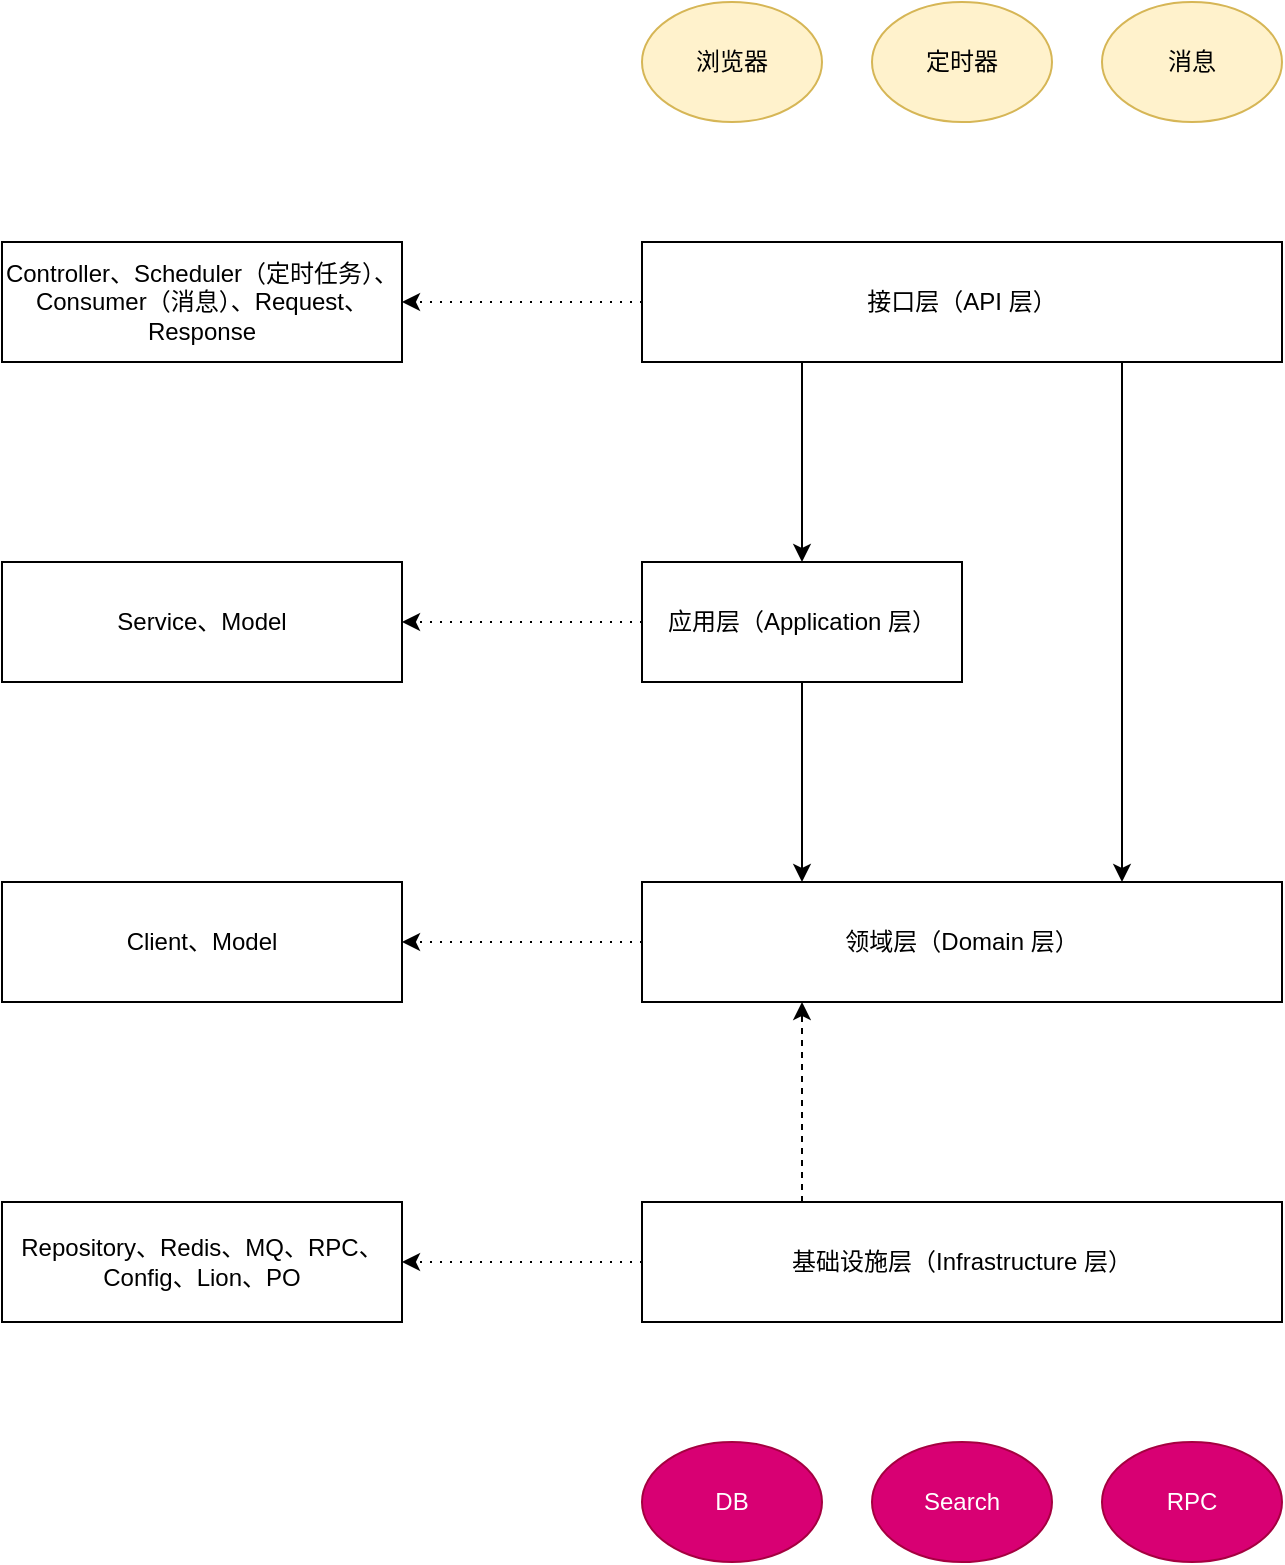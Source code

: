 <mxfile version="26.2.14" pages="2">
  <diagram name="第 1 页" id="vO-eD6KKvzTkX6DKicCA">
    <mxGraphModel dx="2066" dy="1126" grid="1" gridSize="10" guides="1" tooltips="1" connect="1" arrows="1" fold="1" page="1" pageScale="1" pageWidth="827" pageHeight="1169" math="0" shadow="0">
      <root>
        <mxCell id="0" />
        <mxCell id="1" parent="0" />
        <mxCell id="B62NhB9mAWzKzmFTvFXY-9" style="edgeStyle=orthogonalEdgeStyle;rounded=0;orthogonalLoop=1;jettySize=auto;html=1;exitX=0.25;exitY=1;exitDx=0;exitDy=0;" parent="1" source="B62NhB9mAWzKzmFTvFXY-1" target="B62NhB9mAWzKzmFTvFXY-2" edge="1">
          <mxGeometry relative="1" as="geometry" />
        </mxCell>
        <mxCell id="B62NhB9mAWzKzmFTvFXY-12" style="edgeStyle=orthogonalEdgeStyle;rounded=0;orthogonalLoop=1;jettySize=auto;html=1;exitX=0.75;exitY=1;exitDx=0;exitDy=0;entryX=0.75;entryY=0;entryDx=0;entryDy=0;" parent="1" source="B62NhB9mAWzKzmFTvFXY-1" target="B62NhB9mAWzKzmFTvFXY-3" edge="1">
          <mxGeometry relative="1" as="geometry" />
        </mxCell>
        <mxCell id="9WPtRMABWArLWFUFdW_Y-5" style="edgeStyle=orthogonalEdgeStyle;rounded=0;orthogonalLoop=1;jettySize=auto;html=1;exitX=0;exitY=0.5;exitDx=0;exitDy=0;entryX=1;entryY=0.5;entryDx=0;entryDy=0;dashed=1;dashPattern=1 4;" edge="1" parent="1" source="B62NhB9mAWzKzmFTvFXY-1" target="9WPtRMABWArLWFUFdW_Y-1">
          <mxGeometry relative="1" as="geometry" />
        </mxCell>
        <mxCell id="B62NhB9mAWzKzmFTvFXY-1" value="接口层（API 层）" style="rounded=0;whiteSpace=wrap;html=1;" parent="1" vertex="1">
          <mxGeometry x="360" y="320" width="320" height="60" as="geometry" />
        </mxCell>
        <mxCell id="B62NhB9mAWzKzmFTvFXY-10" style="edgeStyle=orthogonalEdgeStyle;rounded=0;orthogonalLoop=1;jettySize=auto;html=1;exitX=0.5;exitY=1;exitDx=0;exitDy=0;entryX=0.25;entryY=0;entryDx=0;entryDy=0;" parent="1" source="B62NhB9mAWzKzmFTvFXY-2" target="B62NhB9mAWzKzmFTvFXY-3" edge="1">
          <mxGeometry relative="1" as="geometry" />
        </mxCell>
        <mxCell id="9WPtRMABWArLWFUFdW_Y-6" style="edgeStyle=orthogonalEdgeStyle;rounded=0;orthogonalLoop=1;jettySize=auto;html=1;exitX=0;exitY=0.5;exitDx=0;exitDy=0;entryX=1;entryY=0.5;entryDx=0;entryDy=0;dashed=1;dashPattern=1 4;" edge="1" parent="1" source="B62NhB9mAWzKzmFTvFXY-2" target="9WPtRMABWArLWFUFdW_Y-2">
          <mxGeometry relative="1" as="geometry" />
        </mxCell>
        <mxCell id="B62NhB9mAWzKzmFTvFXY-2" value="应用层（Application 层）" style="rounded=0;whiteSpace=wrap;html=1;" parent="1" vertex="1">
          <mxGeometry x="360" y="480" width="160" height="60" as="geometry" />
        </mxCell>
        <mxCell id="9WPtRMABWArLWFUFdW_Y-7" style="edgeStyle=orthogonalEdgeStyle;rounded=0;orthogonalLoop=1;jettySize=auto;html=1;exitX=0;exitY=0.5;exitDx=0;exitDy=0;entryX=1;entryY=0.5;entryDx=0;entryDy=0;dashed=1;dashPattern=1 4;" edge="1" parent="1" source="B62NhB9mAWzKzmFTvFXY-3" target="9WPtRMABWArLWFUFdW_Y-3">
          <mxGeometry relative="1" as="geometry" />
        </mxCell>
        <mxCell id="B62NhB9mAWzKzmFTvFXY-3" value="领域层（Domain 层）" style="rounded=0;whiteSpace=wrap;html=1;" parent="1" vertex="1">
          <mxGeometry x="360" y="640" width="320" height="60" as="geometry" />
        </mxCell>
        <mxCell id="B62NhB9mAWzKzmFTvFXY-11" style="edgeStyle=orthogonalEdgeStyle;rounded=0;orthogonalLoop=1;jettySize=auto;html=1;exitX=0.25;exitY=0;exitDx=0;exitDy=0;entryX=0.25;entryY=1;entryDx=0;entryDy=0;dashed=1;" parent="1" source="B62NhB9mAWzKzmFTvFXY-4" target="B62NhB9mAWzKzmFTvFXY-3" edge="1">
          <mxGeometry relative="1" as="geometry" />
        </mxCell>
        <mxCell id="9WPtRMABWArLWFUFdW_Y-8" style="edgeStyle=orthogonalEdgeStyle;rounded=0;orthogonalLoop=1;jettySize=auto;html=1;exitX=0;exitY=0.5;exitDx=0;exitDy=0;entryX=1;entryY=0.5;entryDx=0;entryDy=0;dashed=1;dashPattern=1 4;" edge="1" parent="1" source="B62NhB9mAWzKzmFTvFXY-4" target="9WPtRMABWArLWFUFdW_Y-4">
          <mxGeometry relative="1" as="geometry" />
        </mxCell>
        <mxCell id="B62NhB9mAWzKzmFTvFXY-4" value="基础设施层（Infrastructure 层）" style="rounded=0;whiteSpace=wrap;html=1;" parent="1" vertex="1">
          <mxGeometry x="360" y="800" width="320" height="60" as="geometry" />
        </mxCell>
        <mxCell id="9WPtRMABWArLWFUFdW_Y-1" value="Controller、Scheduler（定时任务）、Consumer（消息）、Request、Response" style="rounded=0;whiteSpace=wrap;html=1;" vertex="1" parent="1">
          <mxGeometry x="40" y="320" width="200" height="60" as="geometry" />
        </mxCell>
        <mxCell id="9WPtRMABWArLWFUFdW_Y-2" value="Service、Model" style="rounded=0;whiteSpace=wrap;html=1;" vertex="1" parent="1">
          <mxGeometry x="40" y="480" width="200" height="60" as="geometry" />
        </mxCell>
        <mxCell id="9WPtRMABWArLWFUFdW_Y-3" value="Client、Model" style="rounded=0;whiteSpace=wrap;html=1;" vertex="1" parent="1">
          <mxGeometry x="40" y="640" width="200" height="60" as="geometry" />
        </mxCell>
        <mxCell id="9WPtRMABWArLWFUFdW_Y-4" value="Repository、Redis、MQ、RPC、Config、Lion、PO" style="rounded=0;whiteSpace=wrap;html=1;" vertex="1" parent="1">
          <mxGeometry x="40" y="800" width="200" height="60" as="geometry" />
        </mxCell>
        <mxCell id="9WPtRMABWArLWFUFdW_Y-9" value="浏览器" style="ellipse;whiteSpace=wrap;html=1;fillColor=#fff2cc;strokeColor=#d6b656;" vertex="1" parent="1">
          <mxGeometry x="360" y="200" width="90" height="60" as="geometry" />
        </mxCell>
        <mxCell id="9WPtRMABWArLWFUFdW_Y-12" value="定时器" style="ellipse;whiteSpace=wrap;html=1;fillColor=#fff2cc;strokeColor=#d6b656;" vertex="1" parent="1">
          <mxGeometry x="475" y="200" width="90" height="60" as="geometry" />
        </mxCell>
        <mxCell id="9WPtRMABWArLWFUFdW_Y-13" value="消息" style="ellipse;whiteSpace=wrap;html=1;fillColor=#fff2cc;strokeColor=#d6b656;" vertex="1" parent="1">
          <mxGeometry x="590" y="200" width="90" height="60" as="geometry" />
        </mxCell>
        <mxCell id="9WPtRMABWArLWFUFdW_Y-14" value="DB" style="ellipse;whiteSpace=wrap;html=1;fillColor=#d80073;strokeColor=#A50040;fontColor=#ffffff;" vertex="1" parent="1">
          <mxGeometry x="360" y="920" width="90" height="60" as="geometry" />
        </mxCell>
        <mxCell id="9WPtRMABWArLWFUFdW_Y-15" value="Search" style="ellipse;whiteSpace=wrap;html=1;fillColor=#d80073;fontColor=#ffffff;strokeColor=#A50040;" vertex="1" parent="1">
          <mxGeometry x="475" y="920" width="90" height="60" as="geometry" />
        </mxCell>
        <mxCell id="9WPtRMABWArLWFUFdW_Y-16" value="RPC" style="ellipse;whiteSpace=wrap;html=1;fillColor=#d80073;fontColor=#ffffff;strokeColor=#A50040;" vertex="1" parent="1">
          <mxGeometry x="590" y="920" width="90" height="60" as="geometry" />
        </mxCell>
      </root>
    </mxGraphModel>
  </diagram>
  <diagram id="o8xcDWQ79m-OdC40qL4p" name="第 2 页">
    <mxGraphModel dx="946" dy="529" grid="1" gridSize="10" guides="1" tooltips="1" connect="1" arrows="1" fold="1" page="1" pageScale="1" pageWidth="827" pageHeight="1169" math="0" shadow="0">
      <root>
        <mxCell id="0" />
        <mxCell id="1" parent="0" />
      </root>
    </mxGraphModel>
  </diagram>
</mxfile>

